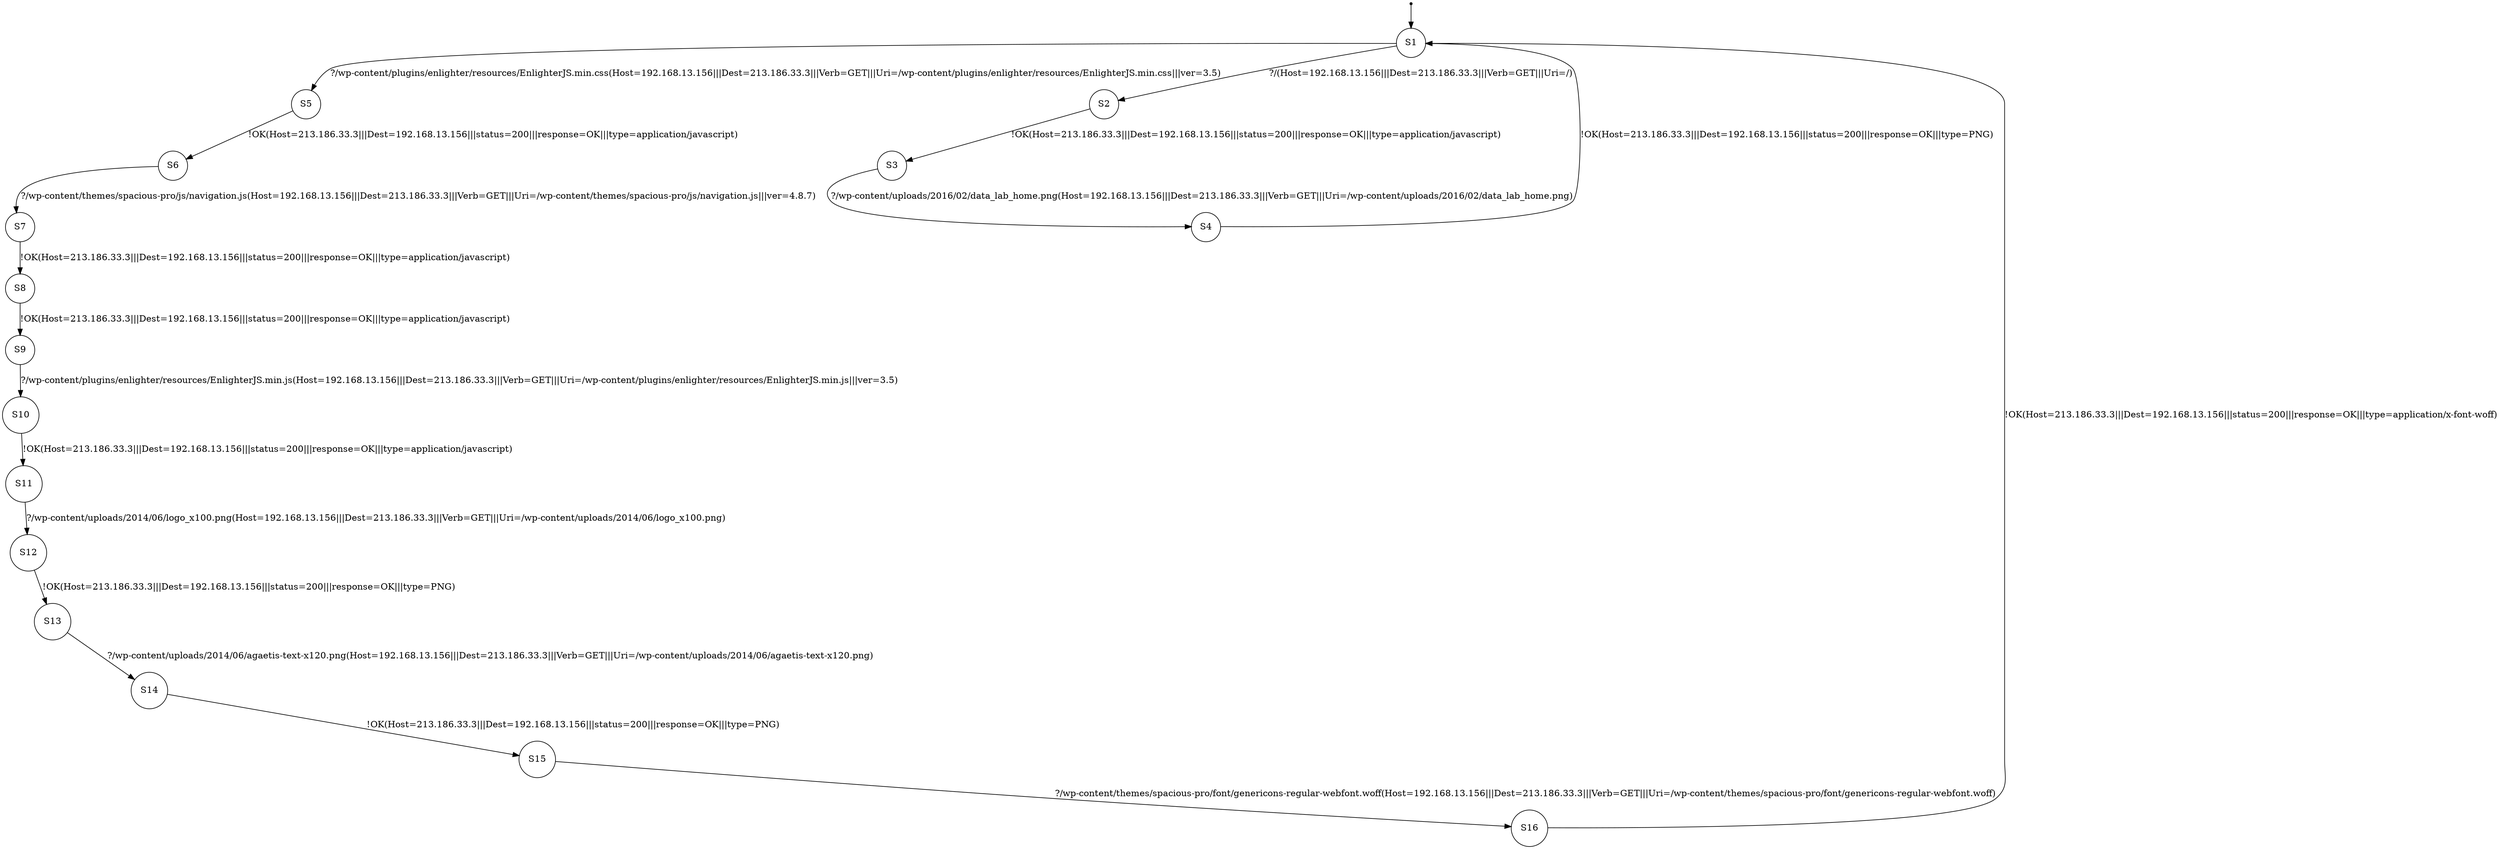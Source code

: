 digraph LTS {
S00[shape=point]
S1[label=S1,shape=circle];
S2[label=S2,shape=circle];
S3[label=S3,shape=circle];
S4[label=S4,shape=circle];
S5[label=S5,shape=circle];
S6[label=S6,shape=circle];
S7[label=S7,shape=circle];
S8[label=S8,shape=circle];
S9[label=S9,shape=circle];
S10[label=S10,shape=circle];
S11[label=S11,shape=circle];
S12[label=S12,shape=circle];
S13[label=S13,shape=circle];
S14[label=S14,shape=circle];
S15[label=S15,shape=circle];
S16[label=S16,shape=circle];
S00 -> S1
S1 -> S2[label ="?/(Host=192.168.13.156|||Dest=213.186.33.3|||Verb=GET|||Uri=/)"];
S1 -> S5[label ="?/wp-content/plugins/enlighter/resources/EnlighterJS.min.css(Host=192.168.13.156|||Dest=213.186.33.3|||Verb=GET|||Uri=/wp-content/plugins/enlighter/resources/EnlighterJS.min.css|||ver=3.5)"];
S2 -> S3[label ="!OK(Host=213.186.33.3|||Dest=192.168.13.156|||status=200|||response=OK|||type=application/javascript)"];
S3 -> S4[label ="?/wp-content/uploads/2016/02/data_lab_home.png(Host=192.168.13.156|||Dest=213.186.33.3|||Verb=GET|||Uri=/wp-content/uploads/2016/02/data_lab_home.png)"];
S4 -> S1[label ="!OK(Host=213.186.33.3|||Dest=192.168.13.156|||status=200|||response=OK|||type=PNG)"];
S5 -> S6[label ="!OK(Host=213.186.33.3|||Dest=192.168.13.156|||status=200|||response=OK|||type=application/javascript)"];
S6 -> S7[label ="?/wp-content/themes/spacious-pro/js/navigation.js(Host=192.168.13.156|||Dest=213.186.33.3|||Verb=GET|||Uri=/wp-content/themes/spacious-pro/js/navigation.js|||ver=4.8.7)"];
S7 -> S8[label ="!OK(Host=213.186.33.3|||Dest=192.168.13.156|||status=200|||response=OK|||type=application/javascript)"];
S8 -> S9[label ="!OK(Host=213.186.33.3|||Dest=192.168.13.156|||status=200|||response=OK|||type=application/javascript)"];
S9 -> S10[label ="?/wp-content/plugins/enlighter/resources/EnlighterJS.min.js(Host=192.168.13.156|||Dest=213.186.33.3|||Verb=GET|||Uri=/wp-content/plugins/enlighter/resources/EnlighterJS.min.js|||ver=3.5)"];
S10 -> S11[label ="!OK(Host=213.186.33.3|||Dest=192.168.13.156|||status=200|||response=OK|||type=application/javascript)"];
S11 -> S12[label ="?/wp-content/uploads/2014/06/logo_x100.png(Host=192.168.13.156|||Dest=213.186.33.3|||Verb=GET|||Uri=/wp-content/uploads/2014/06/logo_x100.png)"];
S12 -> S13[label ="!OK(Host=213.186.33.3|||Dest=192.168.13.156|||status=200|||response=OK|||type=PNG)"];
S13 -> S14[label ="?/wp-content/uploads/2014/06/agaetis-text-x120.png(Host=192.168.13.156|||Dest=213.186.33.3|||Verb=GET|||Uri=/wp-content/uploads/2014/06/agaetis-text-x120.png)"];
S14 -> S15[label ="!OK(Host=213.186.33.3|||Dest=192.168.13.156|||status=200|||response=OK|||type=PNG)"];
S15 -> S16[label ="?/wp-content/themes/spacious-pro/font/genericons-regular-webfont.woff(Host=192.168.13.156|||Dest=213.186.33.3|||Verb=GET|||Uri=/wp-content/themes/spacious-pro/font/genericons-regular-webfont.woff)"];
S16 -> S1[label ="!OK(Host=213.186.33.3|||Dest=192.168.13.156|||status=200|||response=OK|||type=application/x-font-woff)"];
}
